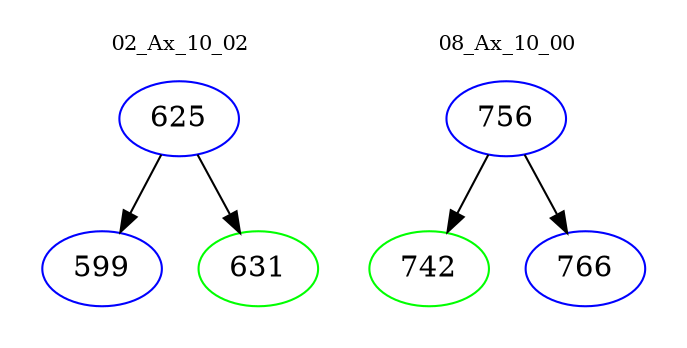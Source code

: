 digraph{
subgraph cluster_0 {
color = white
label = "02_Ax_10_02";
fontsize=10;
T0_625 [label="625", color="blue"]
T0_625 -> T0_599 [color="black"]
T0_599 [label="599", color="blue"]
T0_625 -> T0_631 [color="black"]
T0_631 [label="631", color="green"]
}
subgraph cluster_1 {
color = white
label = "08_Ax_10_00";
fontsize=10;
T1_756 [label="756", color="blue"]
T1_756 -> T1_742 [color="black"]
T1_742 [label="742", color="green"]
T1_756 -> T1_766 [color="black"]
T1_766 [label="766", color="blue"]
}
}
